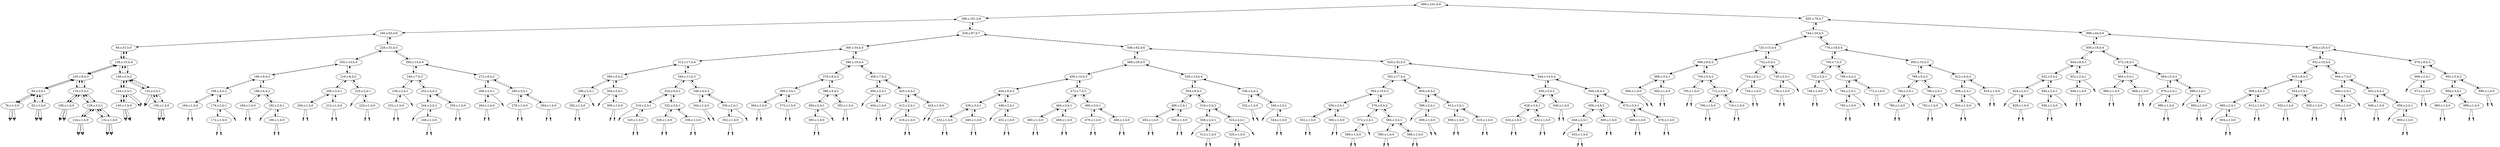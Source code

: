 digraph Blahblah{
{rank = same ; "680"};
nulll76 [shape=point];
76 -> nulll76;
76[label="76,s:1,h:0"];
76 -> 84[style=dashed];
nullr76 [shape=point];
76 -> nullr76;
84 -> 76;
84[label="84,s:3,h:1"];
84 -> 100[style=dashed];
nulll92 [shape=point];
92 -> nulll92;
92[label="92,s:1,h:0"];
92 -> 84[style=dashed];
nullr92 [shape=point];
92 -> nullr92;
84 -> 92;
100 -> 84;
100[label="100,s:9,h:3"];
100 -> 136[style=dashed];
nulll108 [shape=point];
108 -> nulll108;
108[label="108,s:1,h:0"];
108 -> 116[style=dashed];
nullr108 [shape=point];
108 -> nullr108;
116 -> 108;
116[label="116,s:5,h:2"];
116 -> 100[style=dashed];
nulll124 [shape=point];
124 -> nulll124;
124[label="124,s:1,h:0"];
124 -> 128[style=dashed];
nullr124 [shape=point];
124 -> nullr124;
128 -> 124;
128[label="128,s:3,h:1"];
128 -> 116[style=dashed];
nulll132 [shape=point];
132 -> nulll132;
132[label="132,s:1,h:0"];
132 -> 128[style=dashed];
nullr132 [shape=point];
132 -> nullr132;
128 -> 132;
116 -> 128;
100 -> 116;
136 -> 100;
136[label="136,s:15,h:4"];
136 -> 68[style=dashed];
nulll140 [shape=point];
140 -> nulll140;
140[label="140,s:1,h:0"];
140 -> 144[style=dashed];
nullr140 [shape=point];
140 -> nullr140;
144 -> 140;
144[label="144,s:2,h:1"];
144 -> 148[style=dashed];
nullr144 [shape=point];
144 -> nullr144;
148 -> 144;
148[label="148,s:5,h:2"];
148 -> 136[style=dashed];
nulll152 [shape=point];
152 -> nulll152;
152[label="152,s:2,h:1"];
152 -> 148[style=dashed];
nulll156 [shape=point];
156 -> nulll156;
156[label="156,s:1,h:0"];
156 -> 152[style=dashed];
nullr156 [shape=point];
156 -> nullr156;
152 -> 156;
148 -> 152;
136 -> 148;
68 -> 136;
68[label="68,s:31,h:5"];
68 -> 160[style=dashed];
nulll76 [shape=point];
76 -> nulll76;
76[label="76,s:1,h:0"];
76 -> 84[style=dashed];
nullr76 [shape=point];
76 -> nullr76;
84 -> 76;
84[label="84,s:3,h:1"];
84 -> 100[style=dashed];
nulll92 [shape=point];
92 -> nulll92;
92[label="92,s:1,h:0"];
92 -> 84[style=dashed];
nullr92 [shape=point];
92 -> nullr92;
84 -> 92;
100 -> 84;
100[label="100,s:9,h:3"];
100 -> 136[style=dashed];
nulll108 [shape=point];
108 -> nulll108;
108[label="108,s:1,h:0"];
108 -> 116[style=dashed];
nullr108 [shape=point];
108 -> nullr108;
116 -> 108;
116[label="116,s:5,h:2"];
116 -> 100[style=dashed];
nulll124 [shape=point];
124 -> nulll124;
124[label="124,s:1,h:0"];
124 -> 128[style=dashed];
nullr124 [shape=point];
124 -> nullr124;
128 -> 124;
128[label="128,s:3,h:1"];
128 -> 116[style=dashed];
nulll132 [shape=point];
132 -> nulll132;
132[label="132,s:1,h:0"];
132 -> 128[style=dashed];
nullr132 [shape=point];
132 -> nullr132;
128 -> 132;
116 -> 128;
100 -> 116;
136 -> 100;
136[label="136,s:15,h:4"];
136 -> 68[style=dashed];
nulll140 [shape=point];
140 -> nulll140;
140[label="140,s:1,h:0"];
140 -> 144[style=dashed];
nullr140 [shape=point];
140 -> nullr140;
144 -> 140;
144[label="144,s:2,h:1"];
144 -> 148[style=dashed];
nullr144 [shape=point];
144 -> nullr144;
148 -> 144;
148[label="148,s:5,h:2"];
148 -> 136[style=dashed];
nulll152 [shape=point];
152 -> nulll152;
152[label="152,s:2,h:1"];
152 -> 148[style=dashed];
nulll156 [shape=point];
156 -> nulll156;
156[label="156,s:1,h:0"];
156 -> 152[style=dashed];
nullr156 [shape=point];
156 -> nullr156;
152 -> 156;
148 -> 152;
136 -> 148;
68 -> 136;
160 -> 68;
160[label="160,s:63,h:6"];
160 -> 288[style=dashed];
nulll164 [shape=point];
164 -> nulll164;
164[label="164,s:1,h:0"];
164 -> 168[style=dashed];
nullr164 [shape=point];
164 -> nullr164;
168 -> 164;
168[label="168,s:4,h:2"];
168 -> 180[style=dashed];
nulll172 [shape=point];
172 -> nulll172;
172[label="172,s:1,h:0"];
172 -> 176[style=dashed];
nullr172 [shape=point];
172 -> nullr172;
176 -> 172;
176[label="176,s:2,h:1"];
176 -> 168[style=dashed];
nullr176 [shape=point];
176 -> nullr176;
168 -> 176;
180 -> 168;
180[label="180,s:9,h:3"];
180 -> 200[style=dashed];
nulll184 [shape=point];
184 -> nulll184;
184[label="184,s:1,h:0"];
184 -> 188[style=dashed];
nullr184 [shape=point];
184 -> nullr184;
188 -> 184;
188[label="188,s:4,h:2"];
188 -> 180[style=dashed];
nulll192 [shape=point];
192 -> nulll192;
192[label="192,s:2,h:1"];
192 -> 188[style=dashed];
nulll196 [shape=point];
196 -> nulll196;
196[label="196,s:1,h:0"];
196 -> 192[style=dashed];
nullr196 [shape=point];
196 -> nullr196;
192 -> 196;
188 -> 192;
180 -> 188;
200 -> 180;
200[label="200,s:16,h:4"];
200 -> 228[style=dashed];
nulll204 [shape=point];
204 -> nulll204;
204[label="204,s:1,h:0"];
204 -> 208[style=dashed];
nullr204 [shape=point];
204 -> nullr204;
208 -> 204;
208[label="208,s:3,h:1"];
208 -> 216[style=dashed];
nulll212 [shape=point];
212 -> nulll212;
212[label="212,s:1,h:0"];
212 -> 208[style=dashed];
nullr212 [shape=point];
212 -> nullr212;
208 -> 212;
216 -> 208;
216[label="216,s:6,h:2"];
216 -> 200[style=dashed];
nulll220 [shape=point];
220 -> nulll220;
220[label="220,s:2,h:1"];
220 -> 216[style=dashed];
nulll224 [shape=point];
224 -> nulll224;
224[label="224,s:1,h:0"];
224 -> 220[style=dashed];
nullr224 [shape=point];
224 -> nullr224;
220 -> 224;
216 -> 220;
200 -> 216;
228 -> 200;
228[label="228,s:31,h:5"];
228 -> 160[style=dashed];
nulll232 [shape=point];
232 -> nulll232;
232[label="232,s:1,h:0"];
232 -> 236[style=dashed];
nullr232 [shape=point];
232 -> nullr232;
236 -> 232;
236[label="236,s:2,h:1"];
236 -> 240[style=dashed];
nullr236 [shape=point];
236 -> nullr236;
240 -> 236;
240[label="240,s:7,h:3"];
240 -> 260[style=dashed];
nulll244 [shape=point];
244 -> nulll244;
244[label="244,s:2,h:1"];
244 -> 252[style=dashed];
nulll248 [shape=point];
248 -> nulll248;
248[label="248,s:1,h:0"];
248 -> 244[style=dashed];
nullr248 [shape=point];
248 -> nullr248;
244 -> 248;
252 -> 244;
252[label="252,s:4,h:2"];
252 -> 240[style=dashed];
nulll256 [shape=point];
256 -> nulll256;
256[label="256,s:1,h:0"];
256 -> 252[style=dashed];
nullr256 [shape=point];
256 -> nullr256;
252 -> 256;
240 -> 252;
260 -> 240;
260[label="260,s:14,h:4"];
260 -> 228[style=dashed];
nulll264 [shape=point];
264 -> nulll264;
264[label="264,s:1,h:0"];
264 -> 268[style=dashed];
nullr264 [shape=point];
264 -> nullr264;
268 -> 264;
268[label="268,s:2,h:1"];
268 -> 272[style=dashed];
nullr268 [shape=point];
268 -> nullr268;
272 -> 268;
272[label="272,s:6,h:2"];
272 -> 260[style=dashed];
nulll276 [shape=point];
276 -> nulll276;
276[label="276,s:1,h:0"];
276 -> 280[style=dashed];
nullr276 [shape=point];
276 -> nullr276;
280 -> 276;
280[label="280,s:3,h:1"];
280 -> 272[style=dashed];
nulll284 [shape=point];
284 -> nulll284;
284[label="284,s:1,h:0"];
284 -> 280[style=dashed];
nullr284 [shape=point];
284 -> nullr284;
280 -> 284;
272 -> 280;
260 -> 272;
228 -> 260;
160 -> 228;
288 -> 160;
288[label="288,s:161,h:8"];
288 -> 680[style=dashed];
nulll292 [shape=point];
292 -> nulll292;
292[label="292,s:1,h:0"];
292 -> 296[style=dashed];
nullr292 [shape=point];
292 -> nullr292;
296 -> 292;
296[label="296,s:2,h:1"];
296 -> 300[style=dashed];
nullr296 [shape=point];
296 -> nullr296;
300 -> 296;
300[label="300,s:5,h:2"];
300 -> 312[style=dashed];
nulll304 [shape=point];
304 -> nulll304;
304[label="304,s:2,h:1"];
304 -> 300[style=dashed];
nulll308 [shape=point];
308 -> nulll308;
308[label="308,s:1,h:0"];
308 -> 304[style=dashed];
nullr308 [shape=point];
308 -> nullr308;
304 -> 308;
300 -> 304;
312 -> 300;
312[label="312,s:17,h:4"];
312 -> 360[style=dashed];
nulll316 [shape=point];
316 -> nulll316;
316[label="316,s:2,h:1"];
316 -> 324[style=dashed];
nulll320 [shape=point];
320 -> nulll320;
320[label="320,s:1,h:0"];
320 -> 316[style=dashed];
nullr320 [shape=point];
320 -> nullr320;
316 -> 320;
324 -> 316;
324[label="324,s:6,h:2"];
324 -> 340[style=dashed];
nulll328 [shape=point];
328 -> nulll328;
328[label="328,s:1,h:0"];
328 -> 332[style=dashed];
nullr328 [shape=point];
328 -> nullr328;
332 -> 328;
332[label="332,s:3,h:1"];
332 -> 324[style=dashed];
nulll336 [shape=point];
336 -> nulll336;
336[label="336,s:1,h:0"];
336 -> 332[style=dashed];
nullr336 [shape=point];
336 -> nullr336;
332 -> 336;
324 -> 332;
340 -> 324;
340[label="340,s:11,h:3"];
340 -> 312[style=dashed];
nulll344 [shape=point];
344 -> nulll344;
344[label="344,s:1,h:0"];
344 -> 348[style=dashed];
nullr344 [shape=point];
344 -> nullr344;
348 -> 344;
348[label="348,s:4,h:2"];
348 -> 340[style=dashed];
nulll352 [shape=point];
352 -> nulll352;
352[label="352,s:1,h:0"];
352 -> 356[style=dashed];
nullr352 [shape=point];
352 -> nullr352;
356 -> 352;
356[label="356,s:2,h:1"];
356 -> 348[style=dashed];
nullr356 [shape=point];
356 -> nullr356;
348 -> 356;
340 -> 348;
312 -> 340;
360 -> 312;
360[label="360,s:34,h:5"];
360 -> 428[style=dashed];
nulll364 [shape=point];
364 -> nulll364;
364[label="364,s:1,h:0"];
364 -> 368[style=dashed];
nullr364 [shape=point];
364 -> nullr364;
368 -> 364;
368[label="368,s:3,h:1"];
368 -> 376[style=dashed];
nulll372 [shape=point];
372 -> nulll372;
372[label="372,s:1,h:0"];
372 -> 368[style=dashed];
nullr372 [shape=point];
372 -> nullr372;
368 -> 372;
376 -> 368;
376[label="376,s:8,h:3"];
376 -> 396[style=dashed];
nulll380 [shape=point];
380 -> nulll380;
380[label="380,s:1,h:0"];
380 -> 384[style=dashed];
nullr380 [shape=point];
380 -> nullr380;
384 -> 380;
384[label="384,s:2,h:1"];
384 -> 388[style=dashed];
nullr384 [shape=point];
384 -> nullr384;
388 -> 384;
388[label="388,s:4,h:2"];
388 -> 376[style=dashed];
nulll392 [shape=point];
392 -> nulll392;
392[label="392,s:1,h:0"];
392 -> 388[style=dashed];
nullr392 [shape=point];
392 -> nullr392;
388 -> 392;
376 -> 388;
396 -> 376;
396[label="396,s:16,h:4"];
396 -> 360[style=dashed];
nulll400 [shape=point];
400 -> nulll400;
400[label="400,s:2,h:1"];
400 -> 408[style=dashed];
nulll404 [shape=point];
404 -> nulll404;
404[label="404,s:1,h:0"];
404 -> 400[style=dashed];
nullr404 [shape=point];
404 -> nullr404;
400 -> 404;
408 -> 400;
408[label="408,s:7,h:3"];
408 -> 396[style=dashed];
nulll412 [shape=point];
412 -> nulll412;
412[label="412,s:2,h:1"];
412 -> 420[style=dashed];
nulll416 [shape=point];
416 -> nulll416;
416[label="416,s:1,h:0"];
416 -> 412[style=dashed];
nullr416 [shape=point];
416 -> nullr416;
412 -> 416;
420 -> 412;
420[label="420,s:4,h:2"];
420 -> 408[style=dashed];
nulll424 [shape=point];
424 -> nulll424;
424[label="424,s:1,h:0"];
424 -> 420[style=dashed];
nullr424 [shape=point];
424 -> nullr424;
420 -> 424;
408 -> 420;
396 -> 408;
360 -> 396;
428 -> 360;
428[label="428,s:97,h:7"];
428 -> 288[style=dashed];
nulll432 [shape=point];
432 -> nulll432;
432[label="432,s:1,h:0"];
432 -> 436[style=dashed];
nullr432 [shape=point];
432 -> nullr432;
436 -> 432;
436[label="436,s:3,h:1"];
436 -> 444[style=dashed];
nulll440 [shape=point];
440 -> nulll440;
440[label="440,s:1,h:0"];
440 -> 436[style=dashed];
nullr440 [shape=point];
440 -> nullr440;
436 -> 440;
444 -> 436;
444[label="444,s:6,h:2"];
444 -> 456[style=dashed];
nulll448 [shape=point];
448 -> nulll448;
448[label="448,s:2,h:1"];
448 -> 444[style=dashed];
nulll452 [shape=point];
452 -> nulll452;
452[label="452,s:1,h:0"];
452 -> 448[style=dashed];
nullr452 [shape=point];
452 -> nullr452;
448 -> 452;
444 -> 448;
456 -> 444;
456[label="456,s:14,h:3"];
456 -> 488[style=dashed];
nulll460 [shape=point];
460 -> nulll460;
460[label="460,s:1,h:0"];
460 -> 464[style=dashed];
nullr460 [shape=point];
460 -> nullr460;
464 -> 460;
464[label="464,s:3,h:1"];
464 -> 472[style=dashed];
nulll468 [shape=point];
468 -> nulll468;
468[label="468,s:1,h:0"];
468 -> 464[style=dashed];
nullr468 [shape=point];
468 -> nullr468;
464 -> 468;
472 -> 464;
472[label="472,s:7,h:2"];
472 -> 456[style=dashed];
nulll476 [shape=point];
476 -> nulll476;
476[label="476,s:1,h:0"];
476 -> 480[style=dashed];
nullr476 [shape=point];
476 -> nullr476;
480 -> 476;
480[label="480,s:3,h:1"];
480 -> 472[style=dashed];
nulll484 [shape=point];
484 -> nulll484;
484[label="484,s:1,h:0"];
484 -> 480[style=dashed];
nullr484 [shape=point];
484 -> nullr484;
480 -> 484;
472 -> 480;
456 -> 472;
488 -> 456;
488[label="488,s:29,h:5"];
488 -> 548[style=dashed];
nulll492 [shape=point];
492 -> nulll492;
492[label="492,s:1,h:0"];
492 -> 496[style=dashed];
nullr492 [shape=point];
492 -> nullr492;
496 -> 492;
496[label="496,s:3,h:1"];
496 -> 504[style=dashed];
nulll500 [shape=point];
500 -> nulll500;
500[label="500,s:1,h:0"];
500 -> 496[style=dashed];
nullr500 [shape=point];
500 -> nullr500;
496 -> 500;
504 -> 496;
504[label="504,s:9,h:3"];
504 -> 528[style=dashed];
nulll508 [shape=point];
508 -> nulll508;
508[label="508,s:2,h:1"];
508 -> 516[style=dashed];
nulll512 [shape=point];
512 -> nulll512;
512[label="512,s:1,h:0"];
512 -> 508[style=dashed];
nullr512 [shape=point];
512 -> nullr512;
508 -> 512;
516 -> 508;
516[label="516,s:5,h:2"];
516 -> 504[style=dashed];
nulll520 [shape=point];
520 -> nulll520;
520[label="520,s:1,h:0"];
520 -> 524[style=dashed];
nullr520 [shape=point];
520 -> nullr520;
524 -> 520;
524[label="524,s:2,h:1"];
524 -> 516[style=dashed];
nullr524 [shape=point];
524 -> nullr524;
516 -> 524;
504 -> 516;
528 -> 504;
528[label="528,s:14,h:4"];
528 -> 488[style=dashed];
nulll532 [shape=point];
532 -> nulll532;
532[label="532,s:1,h:0"];
532 -> 536[style=dashed];
nullr532 [shape=point];
532 -> nullr532;
536 -> 532;
536[label="536,s:4,h:2"];
536 -> 528[style=dashed];
nulll540 [shape=point];
540 -> nulll540;
540[label="540,s:2,h:1"];
540 -> 536[style=dashed];
nulll544 [shape=point];
544 -> nulll544;
544[label="544,s:1,h:0"];
544 -> 540[style=dashed];
nullr544 [shape=point];
544 -> nullr544;
540 -> 544;
536 -> 540;
528 -> 536;
488 -> 528;
548 -> 488;
548[label="548,s:62,h:6"];
548 -> 428[style=dashed];
nulll552 [shape=point];
552 -> nulll552;
552[label="552,s:1,h:0"];
552 -> 556[style=dashed];
nullr552 [shape=point];
552 -> nullr552;
556 -> 552;
556[label="556,s:3,h:1"];
556 -> 564[style=dashed];
nulll560 [shape=point];
560 -> nulll560;
560[label="560,s:1,h:0"];
560 -> 556[style=dashed];
nullr560 [shape=point];
560 -> nullr560;
556 -> 560;
564 -> 556;
564[label="564,s:10,h:3"];
564 -> 592[style=dashed];
nulll568 [shape=point];
568 -> nulll568;
568[label="568,s:1,h:0"];
568 -> 572[style=dashed];
nullr568 [shape=point];
568 -> nullr568;
572 -> 568;
572[label="572,s:2,h:1"];
572 -> 576[style=dashed];
nullr572 [shape=point];
572 -> nullr572;
576 -> 572;
576[label="576,s:6,h:2"];
576 -> 564[style=dashed];
nulll580 [shape=point];
580 -> nulll580;
580[label="580,s:1,h:0"];
580 -> 584[style=dashed];
nullr580 [shape=point];
580 -> nullr580;
584 -> 580;
584[label="584,s:3,h:1"];
584 -> 576[style=dashed];
nulll588 [shape=point];
588 -> nulll588;
588[label="588,s:1,h:0"];
588 -> 584[style=dashed];
nullr588 [shape=point];
588 -> nullr588;
584 -> 588;
576 -> 584;
564 -> 576;
592 -> 564;
592[label="592,s:17,h:4"];
592 -> 620[style=dashed];
nulll596 [shape=point];
596 -> nulll596;
596[label="596,s:2,h:1"];
596 -> 604[style=dashed];
nulll600 [shape=point];
600 -> nulll600;
600[label="600,s:1,h:0"];
600 -> 596[style=dashed];
nullr600 [shape=point];
600 -> nullr600;
596 -> 600;
604 -> 596;
604[label="604,s:6,h:2"];
604 -> 592[style=dashed];
nulll608 [shape=point];
608 -> nulll608;
608[label="608,s:1,h:0"];
608 -> 612[style=dashed];
nullr608 [shape=point];
608 -> nullr608;
612 -> 608;
612[label="612,s:3,h:1"];
612 -> 604[style=dashed];
nulll616 [shape=point];
616 -> nulll616;
616[label="616,s:1,h:0"];
616 -> 612[style=dashed];
nullr616 [shape=point];
616 -> nullr616;
612 -> 616;
604 -> 612;
592 -> 604;
620 -> 592;
620[label="620,s:32,h:5"];
620 -> 548[style=dashed];
nulll624 [shape=point];
624 -> nulll624;
624[label="624,s:1,h:0"];
624 -> 628[style=dashed];
nullr624 [shape=point];
624 -> nullr624;
628 -> 624;
628[label="628,s:3,h:1"];
628 -> 636[style=dashed];
nulll632 [shape=point];
632 -> nulll632;
632[label="632,s:1,h:0"];
632 -> 628[style=dashed];
nullr632 [shape=point];
632 -> nullr632;
628 -> 632;
636 -> 628;
636[label="636,s:5,h:2"];
636 -> 644[style=dashed];
nulll640 [shape=point];
640 -> nulll640;
640[label="640,s:1,h:0"];
640 -> 636[style=dashed];
nullr640 [shape=point];
640 -> nullr640;
636 -> 640;
644 -> 636;
644[label="644,s:14,h:4"];
644 -> 620[style=dashed];
nulll648 [shape=point];
648 -> nulll648;
648[label="648,s:2,h:1"];
648 -> 656[style=dashed];
nulll652 [shape=point];
652 -> nulll652;
652[label="652,s:1,h:0"];
652 -> 648[style=dashed];
nullr652 [shape=point];
652 -> nullr652;
648 -> 652;
656 -> 648;
656[label="656,s:4,h:2"];
656 -> 664[style=dashed];
nulll660 [shape=point];
660 -> nulll660;
660[label="660,s:1,h:0"];
660 -> 656[style=dashed];
nullr660 [shape=point];
660 -> nullr660;
656 -> 660;
664 -> 656;
664[label="664,s:8,h:3"];
664 -> 644[style=dashed];
nulll668 [shape=point];
668 -> nulll668;
668[label="668,s:1,h:0"];
668 -> 672[style=dashed];
nullr668 [shape=point];
668 -> nullr668;
672 -> 668;
672[label="672,s:3,h:1"];
672 -> 664[style=dashed];
nulll676 [shape=point];
676 -> nulll676;
676[label="676,s:1,h:0"];
676 -> 672[style=dashed];
nullr676 [shape=point];
676 -> nullr676;
672 -> 676;
664 -> 672;
644 -> 664;
620 -> 644;
548 -> 620;
428 -> 548;
288 -> 428;
680 -> 288;
680[label="680,s:241,h:9"];
nulll684 [shape=point];
684 -> nulll684;
684[label="684,s:1,h:0"];
684 -> 688[style=dashed];
nullr684 [shape=point];
684 -> nullr684;
688 -> 684;
688[label="688,s:3,h:1"];
688 -> 696[style=dashed];
nulll692 [shape=point];
692 -> nulll692;
692[label="692,s:1,h:0"];
692 -> 688[style=dashed];
nullr692 [shape=point];
692 -> nullr692;
688 -> 692;
696 -> 688;
696[label="696,s:9,h:3"];
696 -> 720[style=dashed];
nulll700 [shape=point];
700 -> nulll700;
700[label="700,s:1,h:0"];
700 -> 704[style=dashed];
nullr700 [shape=point];
700 -> nullr700;
704 -> 700;
704[label="704,s:5,h:2"];
704 -> 696[style=dashed];
nulll708 [shape=point];
708 -> nulll708;
708[label="708,s:1,h:0"];
708 -> 712[style=dashed];
nullr708 [shape=point];
708 -> nullr708;
712 -> 708;
712[label="712,s:3,h:1"];
712 -> 704[style=dashed];
nulll716 [shape=point];
716 -> nulll716;
716[label="716,s:1,h:0"];
716 -> 712[style=dashed];
nullr716 [shape=point];
716 -> nullr716;
712 -> 716;
704 -> 712;
696 -> 704;
720 -> 696;
720[label="720,s:15,h:4"];
720 -> 744[style=dashed];
nulll724 [shape=point];
724 -> nulll724;
724[label="724,s:2,h:1"];
724 -> 732[style=dashed];
nulll728 [shape=point];
728 -> nulll728;
728[label="728,s:1,h:0"];
728 -> 724[style=dashed];
nullr728 [shape=point];
728 -> nullr728;
724 -> 728;
732 -> 724;
732[label="732,s:5,h:2"];
732 -> 720[style=dashed];
nulll736 [shape=point];
736 -> nulll736;
736[label="736,s:1,h:0"];
736 -> 740[style=dashed];
nullr736 [shape=point];
736 -> nullr736;
740 -> 736;
740[label="740,s:2,h:1"];
740 -> 732[style=dashed];
nullr740 [shape=point];
740 -> nullr740;
732 -> 740;
720 -> 732;
744 -> 720;
744[label="744,s:34,h:5"];
744 -> 820[style=dashed];
nulll748 [shape=point];
748 -> nulll748;
748[label="748,s:1,h:0"];
748 -> 752[style=dashed];
nullr748 [shape=point];
748 -> nullr748;
752 -> 748;
752[label="752,s:2,h:1"];
752 -> 756[style=dashed];
nullr752 [shape=point];
752 -> nullr752;
756 -> 752;
756[label="756,s:7,h:3"];
756 -> 776[style=dashed];
nulll760 [shape=point];
760 -> nulll760;
760[label="760,s:1,h:0"];
760 -> 764[style=dashed];
nullr760 [shape=point];
760 -> nullr760;
764 -> 760;
764[label="764,s:2,h:1"];
764 -> 768[style=dashed];
nullr764 [shape=point];
764 -> nullr764;
768 -> 764;
768[label="768,s:4,h:2"];
768 -> 756[style=dashed];
nulll772 [shape=point];
772 -> nulll772;
772[label="772,s:1,h:0"];
772 -> 768[style=dashed];
nullr772 [shape=point];
772 -> nullr772;
768 -> 772;
756 -> 768;
776 -> 756;
776[label="776,s:18,h:4"];
776 -> 744[style=dashed];
nulll780 [shape=point];
780 -> nulll780;
780[label="780,s:1,h:0"];
780 -> 784[style=dashed];
nullr780 [shape=point];
780 -> nullr780;
784 -> 780;
784[label="784,s:2,h:1"];
784 -> 788[style=dashed];
nullr784 [shape=point];
784 -> nullr784;
788 -> 784;
788[label="788,s:5,h:2"];
788 -> 800[style=dashed];
nulll792 [shape=point];
792 -> nulll792;
792[label="792,s:1,h:0"];
792 -> 796[style=dashed];
nullr792 [shape=point];
792 -> nullr792;
796 -> 792;
796[label="796,s:2,h:1"];
796 -> 788[style=dashed];
nullr796 [shape=point];
796 -> nullr796;
788 -> 796;
800 -> 788;
800[label="800,s:10,h:3"];
800 -> 776[style=dashed];
nulll804 [shape=point];
804 -> nulll804;
804[label="804,s:1,h:0"];
804 -> 808[style=dashed];
nullr804 [shape=point];
804 -> nullr804;
808 -> 804;
808[label="808,s:2,h:1"];
808 -> 812[style=dashed];
nullr808 [shape=point];
808 -> nullr808;
812 -> 808;
812[label="812,s:4,h:2"];
812 -> 800[style=dashed];
nulll816 [shape=point];
816 -> nulll816;
816[label="816,s:1,h:0"];
816 -> 812[style=dashed];
nullr816 [shape=point];
816 -> nullr816;
812 -> 816;
800 -> 812;
776 -> 800;
744 -> 776;
820 -> 744;
820[label="820,s:79,h:7"];
820 -> 680[style=dashed];
nulll824 [shape=point];
824 -> nulll824;
824[label="824,s:2,h:1"];
824 -> 832[style=dashed];
nulll828 [shape=point];
828 -> nulll828;
828[label="828,s:1,h:0"];
828 -> 824[style=dashed];
nullr828 [shape=point];
828 -> nullr828;
824 -> 828;
832 -> 824;
832[label="832,s:5,h:2"];
832 -> 844[style=dashed];
nulll836 [shape=point];
836 -> nulll836;
836[label="836,s:1,h:0"];
836 -> 840[style=dashed];
nullr836 [shape=point];
836 -> nullr836;
840 -> 836;
840[label="840,s:2,h:1"];
840 -> 832[style=dashed];
nullr840 [shape=point];
840 -> nullr840;
832 -> 840;
844 -> 832;
844[label="844,s:8,h:3"];
844 -> 856[style=dashed];
nulll848 [shape=point];
848 -> nulll848;
848[label="848,s:1,h:0"];
848 -> 852[style=dashed];
nullr848 [shape=point];
848 -> nullr848;
852 -> 848;
852[label="852,s:2,h:1"];
852 -> 844[style=dashed];
nullr852 [shape=point];
852 -> nullr852;
844 -> 852;
856 -> 844;
856[label="856,s:18,h:4"];
856 -> 896[style=dashed];
nulll860 [shape=point];
860 -> nulll860;
860[label="860,s:1,h:0"];
860 -> 864[style=dashed];
nullr860 [shape=point];
860 -> nullr860;
864 -> 860;
864[label="864,s:3,h:1"];
864 -> 872[style=dashed];
nulll868 [shape=point];
868 -> nulll868;
868[label="868,s:1,h:0"];
868 -> 864[style=dashed];
nullr868 [shape=point];
868 -> nullr868;
864 -> 868;
872 -> 864;
872[label="872,s:9,h:3"];
872 -> 856[style=dashed];
nulll876 [shape=point];
876 -> nulll876;
876[label="876,s:2,h:1"];
876 -> 884[style=dashed];
nulll880 [shape=point];
880 -> nulll880;
880[label="880,s:1,h:0"];
880 -> 876[style=dashed];
nullr880 [shape=point];
880 -> nullr880;
876 -> 880;
884 -> 876;
884[label="884,s:5,h:2"];
884 -> 872[style=dashed];
nulll888 [shape=point];
888 -> nulll888;
888[label="888,s:2,h:1"];
888 -> 884[style=dashed];
nulll892 [shape=point];
892 -> nulll892;
892[label="892,s:1,h:0"];
892 -> 888[style=dashed];
nullr892 [shape=point];
892 -> nullr892;
888 -> 892;
884 -> 888;
872 -> 884;
856 -> 872;
896 -> 856;
896[label="896,s:44,h:6"];
896 -> 820[style=dashed];
nulll900 [shape=point];
900 -> nulll900;
900[label="900,s:2,h:1"];
900 -> 908[style=dashed];
nulll904 [shape=point];
904 -> nulll904;
904[label="904,s:1,h:0"];
904 -> 900[style=dashed];
nullr904 [shape=point];
904 -> nullr904;
900 -> 904;
908 -> 900;
908[label="908,s:4,h:2"];
908 -> 916[style=dashed];
nulll912 [shape=point];
912 -> nulll912;
912[label="912,s:1,h:0"];
912 -> 908[style=dashed];
nullr912 [shape=point];
912 -> nullr912;
908 -> 912;
916 -> 908;
916[label="916,s:8,h:3"];
916 -> 932[style=dashed];
nulll920 [shape=point];
920 -> nulll920;
920[label="920,s:1,h:0"];
920 -> 924[style=dashed];
nullr920 [shape=point];
920 -> nullr920;
924 -> 920;
924[label="924,s:3,h:1"];
924 -> 916[style=dashed];
nulll928 [shape=point];
928 -> nulll928;
928[label="928,s:1,h:0"];
928 -> 924[style=dashed];
nullr928 [shape=point];
928 -> nullr928;
924 -> 928;
916 -> 924;
932 -> 916;
932[label="932,s:16,h:4"];
932 -> 964[style=dashed];
nulll936 [shape=point];
936 -> nulll936;
936[label="936,s:1,h:0"];
936 -> 940[style=dashed];
nullr936 [shape=point];
936 -> nullr936;
940 -> 936;
940[label="940,s:2,h:1"];
940 -> 944[style=dashed];
nullr940 [shape=point];
940 -> nullr940;
944 -> 940;
944[label="944,s:7,h:3"];
944 -> 932[style=dashed];
nulll948 [shape=point];
948 -> nulll948;
948[label="948,s:1,h:0"];
948 -> 952[style=dashed];
nullr948 [shape=point];
948 -> nullr948;
952 -> 948;
952[label="952,s:4,h:2"];
952 -> 944[style=dashed];
nulll956 [shape=point];
956 -> nulll956;
956[label="956,s:2,h:1"];
956 -> 952[style=dashed];
nulll960 [shape=point];
960 -> nulll960;
960[label="960,s:1,h:0"];
960 -> 956[style=dashed];
nullr960 [shape=point];
960 -> nullr960;
956 -> 960;
952 -> 956;
944 -> 952;
932 -> 944;
964 -> 932;
964[label="964,s:25,h:5"];
964 -> 896[style=dashed];
nulll968 [shape=point];
968 -> nulll968;
968[label="968,s:2,h:1"];
968 -> 976[style=dashed];
nulll972 [shape=point];
972 -> nulll972;
972[label="972,s:1,h:0"];
972 -> 968[style=dashed];
nullr972 [shape=point];
972 -> nullr972;
968 -> 972;
976 -> 968;
976[label="976,s:8,h:3"];
976 -> 964[style=dashed];
nulll980 [shape=point];
980 -> nulll980;
980[label="980,s:1,h:0"];
980 -> 984[style=dashed];
nullr980 [shape=point];
980 -> nullr980;
984 -> 980;
984[label="984,s:3,h:1"];
984 -> 992[style=dashed];
nulll988 [shape=point];
988 -> nulll988;
988[label="988,s:1,h:0"];
988 -> 984[style=dashed];
nullr988 [shape=point];
988 -> nullr988;
984 -> 988;
992 -> 984;
992[label="992,s:5,h:2"];
992 -> 976[style=dashed];
nulll996 [shape=point];
996 -> nulll996;
996[label="996,s:1,h:0"];
996 -> 992[style=dashed];
nullr996 [shape=point];
996 -> nullr996;
992 -> 996;
976 -> 992;
964 -> 976;
896 -> 964;
820 -> 896;
680 -> 820;
}